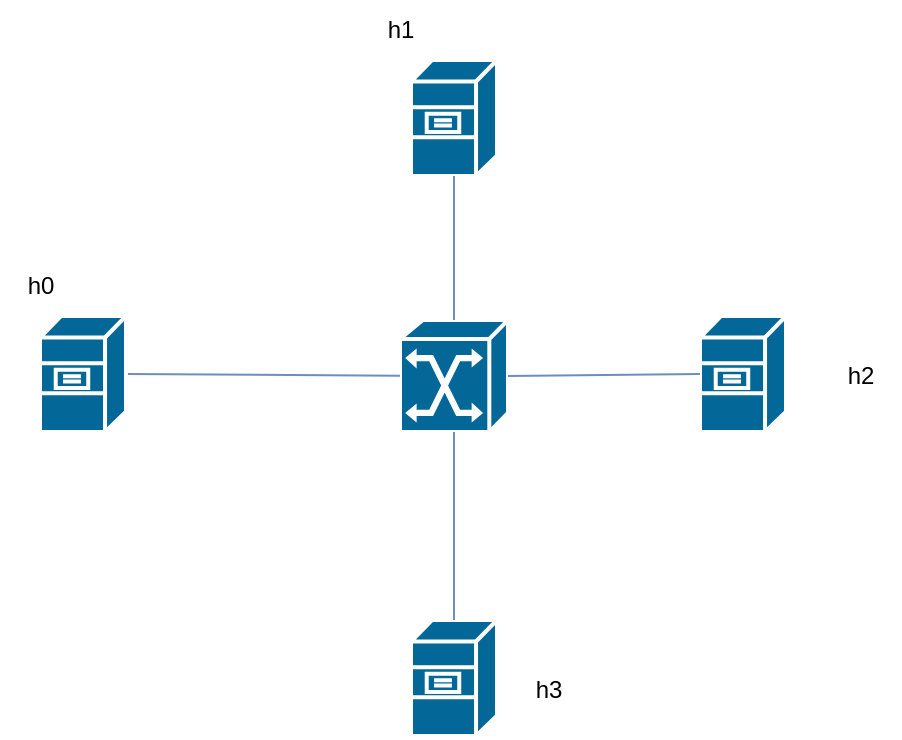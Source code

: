<mxfile version="22.1.1" type="github">
  <diagram name="第 1 页" id="hqtFZF7o8j70DKxM_n06">
    <mxGraphModel dx="1386" dy="831" grid="1" gridSize="10" guides="1" tooltips="1" connect="1" arrows="1" fold="1" page="1" pageScale="1" pageWidth="827" pageHeight="1169" math="0" shadow="0">
      <root>
        <mxCell id="0" />
        <mxCell id="1" parent="0" />
        <mxCell id="u0fC5e3UZMAc9N9C47Jp-1" value="" style="shape=mxgraph.cisco.switches.atm_switch;sketch=0;html=1;pointerEvents=1;dashed=0;fillColor=#036897;strokeColor=#ffffff;strokeWidth=2;verticalLabelPosition=bottom;verticalAlign=top;align=center;outlineConnect=0;" vertex="1" parent="1">
          <mxGeometry x="360" y="310" width="54" height="56" as="geometry" />
        </mxCell>
        <mxCell id="u0fC5e3UZMAc9N9C47Jp-6" style="rounded=0;orthogonalLoop=1;jettySize=auto;html=1;exitX=1;exitY=0.5;exitDx=0;exitDy=0;exitPerimeter=0;endArrow=none;endFill=0;fillColor=#dae8fc;strokeColor=#6c8ebf;" edge="1" parent="1" source="u0fC5e3UZMAc9N9C47Jp-2" target="u0fC5e3UZMAc9N9C47Jp-1">
          <mxGeometry relative="1" as="geometry" />
        </mxCell>
        <mxCell id="u0fC5e3UZMAc9N9C47Jp-2" value="" style="shape=mxgraph.cisco.servers.file_server;sketch=0;html=1;pointerEvents=1;dashed=0;fillColor=#036897;strokeColor=#ffffff;strokeWidth=2;verticalLabelPosition=bottom;verticalAlign=top;align=center;outlineConnect=0;" vertex="1" parent="1">
          <mxGeometry x="180" y="308" width="43" height="58" as="geometry" />
        </mxCell>
        <mxCell id="u0fC5e3UZMAc9N9C47Jp-3" value="" style="shape=mxgraph.cisco.servers.file_server;sketch=0;html=1;pointerEvents=1;dashed=0;fillColor=#036897;strokeColor=#ffffff;strokeWidth=2;verticalLabelPosition=bottom;verticalAlign=top;align=center;outlineConnect=0;" vertex="1" parent="1">
          <mxGeometry x="365.5" y="180" width="43" height="58" as="geometry" />
        </mxCell>
        <mxCell id="u0fC5e3UZMAc9N9C47Jp-4" value="" style="shape=mxgraph.cisco.servers.file_server;sketch=0;html=1;pointerEvents=1;dashed=0;fillColor=#036897;strokeColor=#ffffff;strokeWidth=2;verticalLabelPosition=bottom;verticalAlign=top;align=center;outlineConnect=0;" vertex="1" parent="1">
          <mxGeometry x="510" y="308" width="43" height="58" as="geometry" />
        </mxCell>
        <mxCell id="u0fC5e3UZMAc9N9C47Jp-5" value="" style="shape=mxgraph.cisco.servers.file_server;sketch=0;html=1;pointerEvents=1;dashed=0;fillColor=#036897;strokeColor=#ffffff;strokeWidth=2;verticalLabelPosition=bottom;verticalAlign=top;align=center;outlineConnect=0;" vertex="1" parent="1">
          <mxGeometry x="365.5" y="460" width="43" height="58" as="geometry" />
        </mxCell>
        <mxCell id="u0fC5e3UZMAc9N9C47Jp-7" style="rounded=0;orthogonalLoop=1;jettySize=auto;html=1;exitX=0.5;exitY=1;exitDx=0;exitDy=0;exitPerimeter=0;entryX=0.5;entryY=0;entryDx=0;entryDy=0;entryPerimeter=0;fillColor=#dae8fc;strokeColor=#6c8ebf;endArrow=none;endFill=0;" edge="1" parent="1" source="u0fC5e3UZMAc9N9C47Jp-3" target="u0fC5e3UZMAc9N9C47Jp-1">
          <mxGeometry relative="1" as="geometry" />
        </mxCell>
        <mxCell id="u0fC5e3UZMAc9N9C47Jp-8" style="rounded=0;orthogonalLoop=1;jettySize=auto;html=1;exitX=1;exitY=0.5;exitDx=0;exitDy=0;exitPerimeter=0;entryX=0;entryY=0.5;entryDx=0;entryDy=0;entryPerimeter=0;endArrow=none;endFill=0;fillColor=#dae8fc;strokeColor=#6c8ebf;" edge="1" parent="1" source="u0fC5e3UZMAc9N9C47Jp-1" target="u0fC5e3UZMAc9N9C47Jp-4">
          <mxGeometry relative="1" as="geometry" />
        </mxCell>
        <mxCell id="u0fC5e3UZMAc9N9C47Jp-9" style="rounded=0;orthogonalLoop=1;jettySize=auto;html=1;exitX=0.5;exitY=1;exitDx=0;exitDy=0;exitPerimeter=0;entryX=0.5;entryY=0;entryDx=0;entryDy=0;entryPerimeter=0;endArrow=none;endFill=0;fillColor=#dae8fc;strokeColor=#6c8ebf;" edge="1" parent="1" source="u0fC5e3UZMAc9N9C47Jp-1" target="u0fC5e3UZMAc9N9C47Jp-5">
          <mxGeometry relative="1" as="geometry" />
        </mxCell>
        <mxCell id="u0fC5e3UZMAc9N9C47Jp-10" value="h0" style="text;html=1;align=center;verticalAlign=middle;resizable=0;points=[];autosize=1;strokeColor=none;fillColor=none;" vertex="1" parent="1">
          <mxGeometry x="160" y="278" width="40" height="30" as="geometry" />
        </mxCell>
        <mxCell id="u0fC5e3UZMAc9N9C47Jp-11" value="h1" style="text;html=1;align=center;verticalAlign=middle;resizable=0;points=[];autosize=1;strokeColor=none;fillColor=none;" vertex="1" parent="1">
          <mxGeometry x="340" y="150" width="40" height="30" as="geometry" />
        </mxCell>
        <mxCell id="u0fC5e3UZMAc9N9C47Jp-12" value="h2&lt;br&gt;" style="text;html=1;align=center;verticalAlign=middle;resizable=0;points=[];autosize=1;strokeColor=none;fillColor=none;" vertex="1" parent="1">
          <mxGeometry x="570" y="323" width="40" height="30" as="geometry" />
        </mxCell>
        <mxCell id="u0fC5e3UZMAc9N9C47Jp-13" value="h3" style="text;html=1;align=center;verticalAlign=middle;resizable=0;points=[];autosize=1;strokeColor=none;fillColor=none;" vertex="1" parent="1">
          <mxGeometry x="414" y="480" width="40" height="30" as="geometry" />
        </mxCell>
      </root>
    </mxGraphModel>
  </diagram>
</mxfile>
